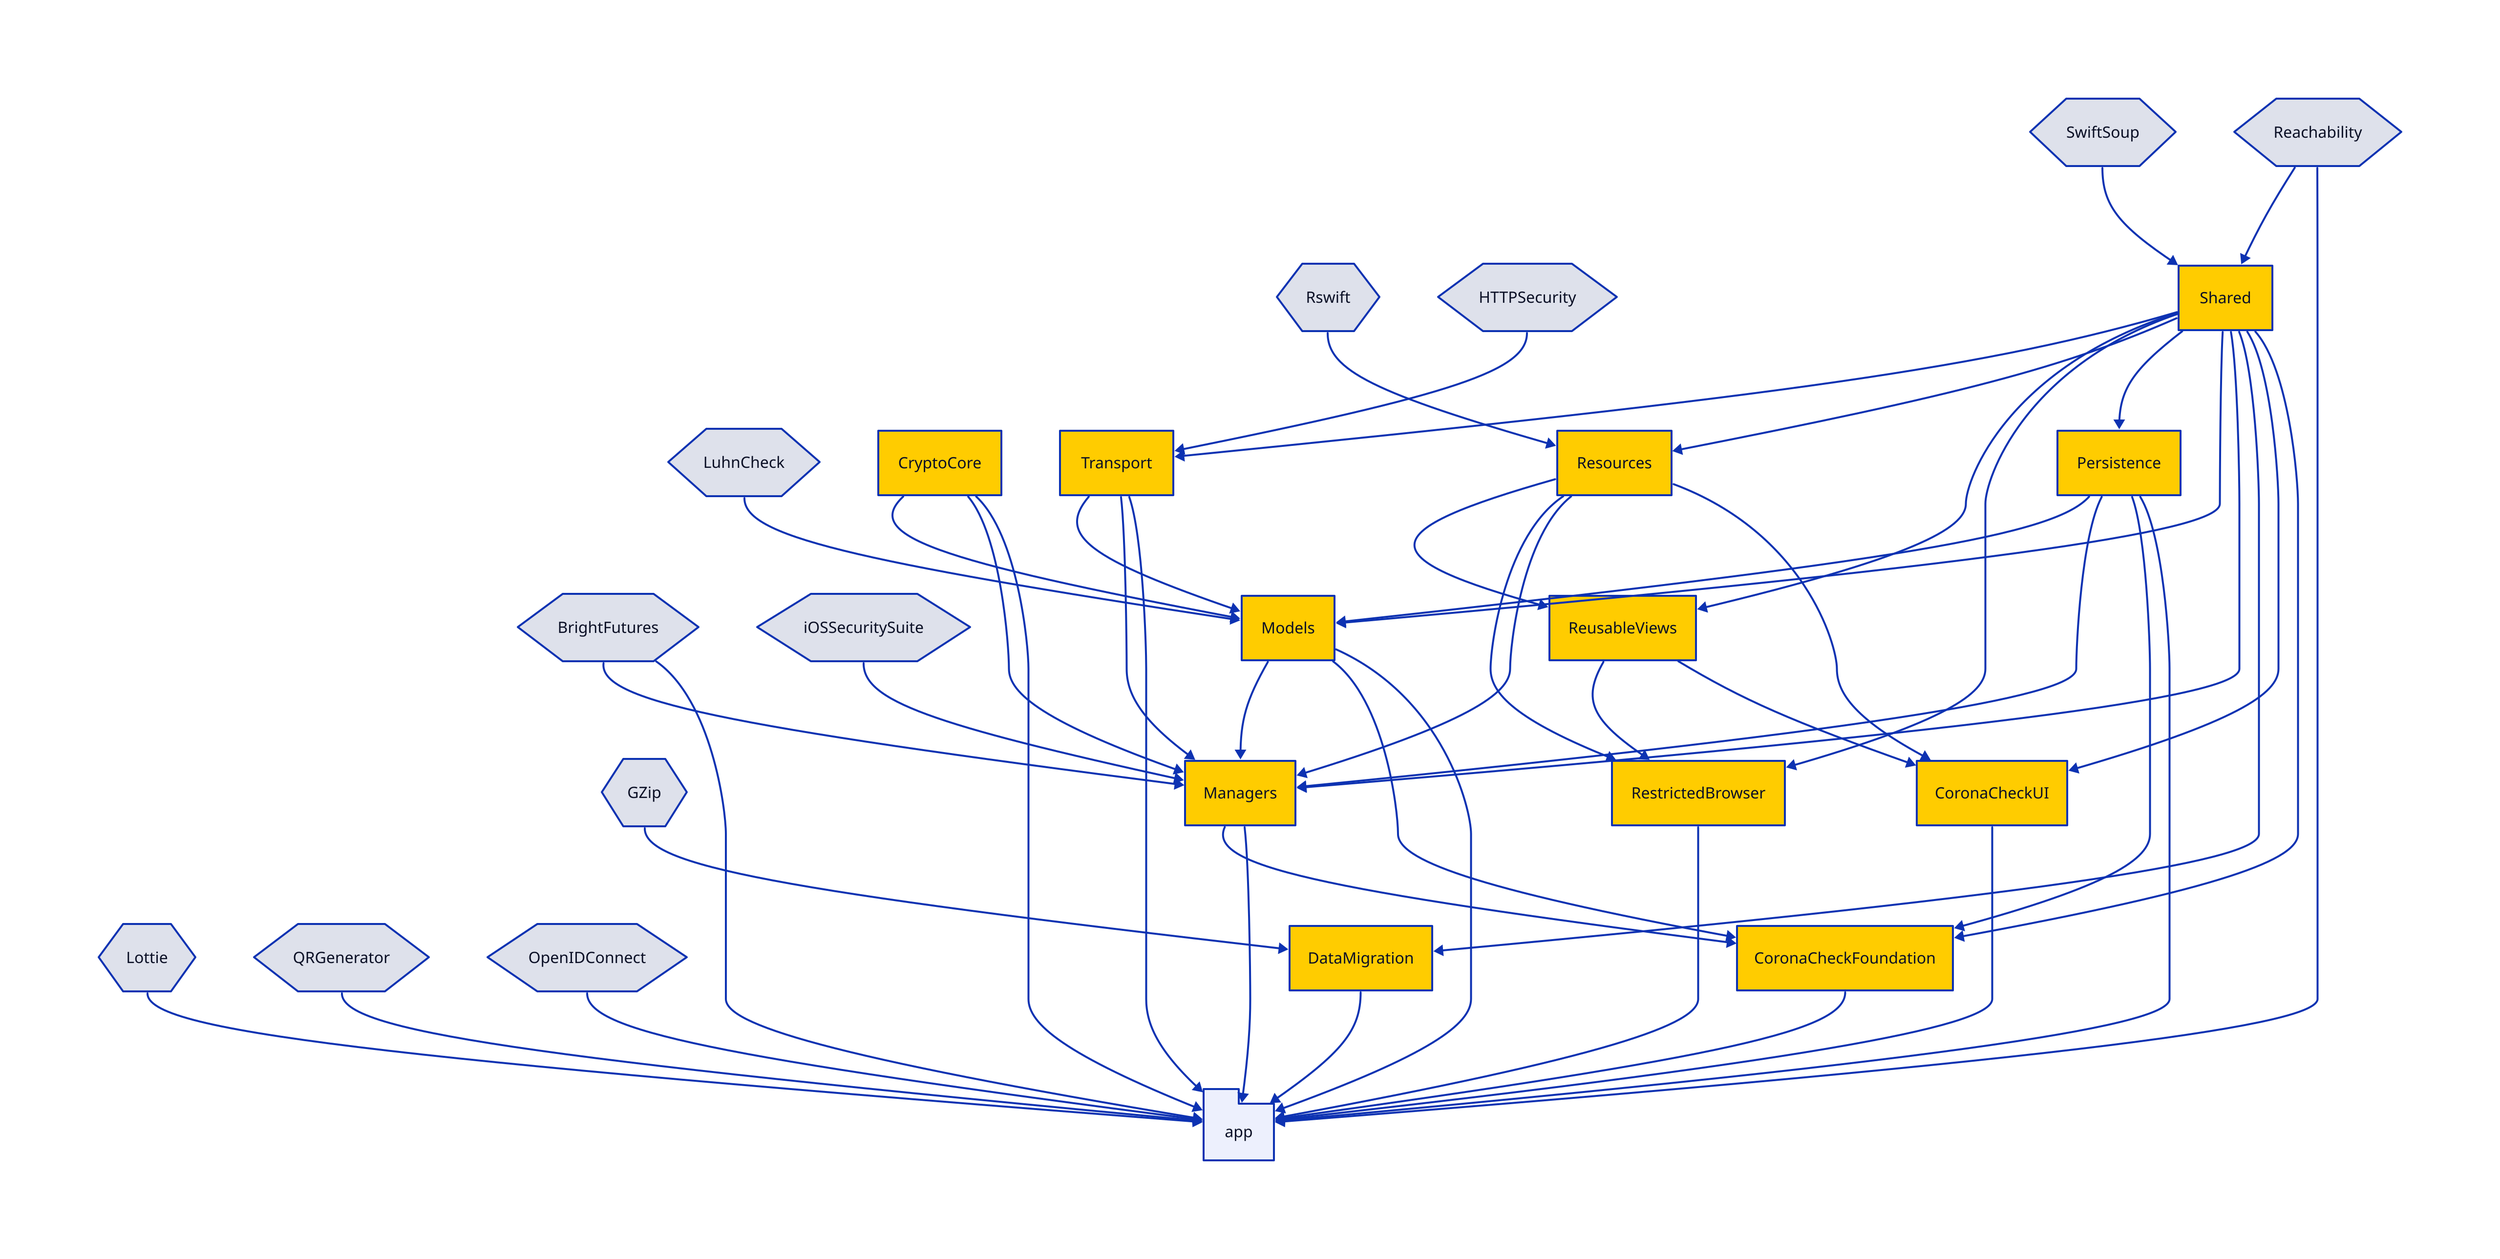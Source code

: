 direction: down

# Third-Party
Rswift: {
  shape: hexagon
}
Reachability: {
  shape: hexagon
}
BrightFutures: {
  shape: hexagon
}
HTTPSecurity: {
  shape: hexagon
}
LuhnCheck: {
  shape: hexagon
}
iOSSecuritySuite: {
  shape: hexagon
}
Lottie: {
  shape: hexagon
}
QRGenerator: {
  shape: hexagon
}
OpenIDConnect: {
  shape: hexagon
}
SwiftSoup: {
  shape: hexagon
}
GZip: {
  shape: hexagon
}

# The application

app: {
  shape: package
}

app <- BrightFutures
app <- CoronaCheckFoundation
app <- CoronaCheckUI
app <- CryptoCore
app <- DataMigration
app <- Lottie
app <- Managers
app <- Models
app <- OpenIDConnect
app <- Persistence
app <- QRGenerator
app <- Reachability
app <- RestrictedBrowser
app <- Transport

# - Packages - 

CoronaCheckFoundation { style.fill: "#ffcc00" }
CoronaCheckFoundation <- Managers
CoronaCheckFoundation <- Models
CoronaCheckFoundation <- Persistence
CoronaCheckFoundation <- Shared

CoronaCheckUI { style.fill: "#ffcc00" }
CoronaCheckUI <- Resources
CoronaCheckUI <- ReusableViews
CoronaCheckUI <- Shared

CryptoCore { style.fill: "#ffcc00" }

DataMigration { style.fill: "#ffcc00" }
DataMigration <- Shared
DataMigration <- GZip

Managers { style.fill: "#ffcc00" }
Managers <- CryptoCore
Managers <- Models
Managers <- Persistence
Managers <- Resources
Managers <- Shared
Managers <- Transport
Managers <- BrightFutures
Managers <- iOSSecuritySuite

Models { style.fill: "#ffcc00" }
Models <- CryptoCore
Models <- Persistence
Models <- Shared
Models <- Transport
Models <- LuhnCheck

Persistence { style.fill: "#ffcc00" }
Persistence <- Shared

Resources { style.fill: "#ffcc00" }
Resources <- Shared
Resources <- Rswift

RestrictedBrowser { style.fill: "#ffcc00" }
RestrictedBrowser <- Shared
RestrictedBrowser <- Resources
RestrictedBrowser <- ReusableViews

ReusableViews { style.fill: "#ffcc00" }
ReusableViews <- Shared
ReusableViews <- Resources

Shared { style.fill: "#ffcc00" }
Shared <- Reachability
Shared <- SwiftSoup

Transport { style.fill: "#ffcc00" }
Transport <- HTTPSecurity
Transport <- Shared